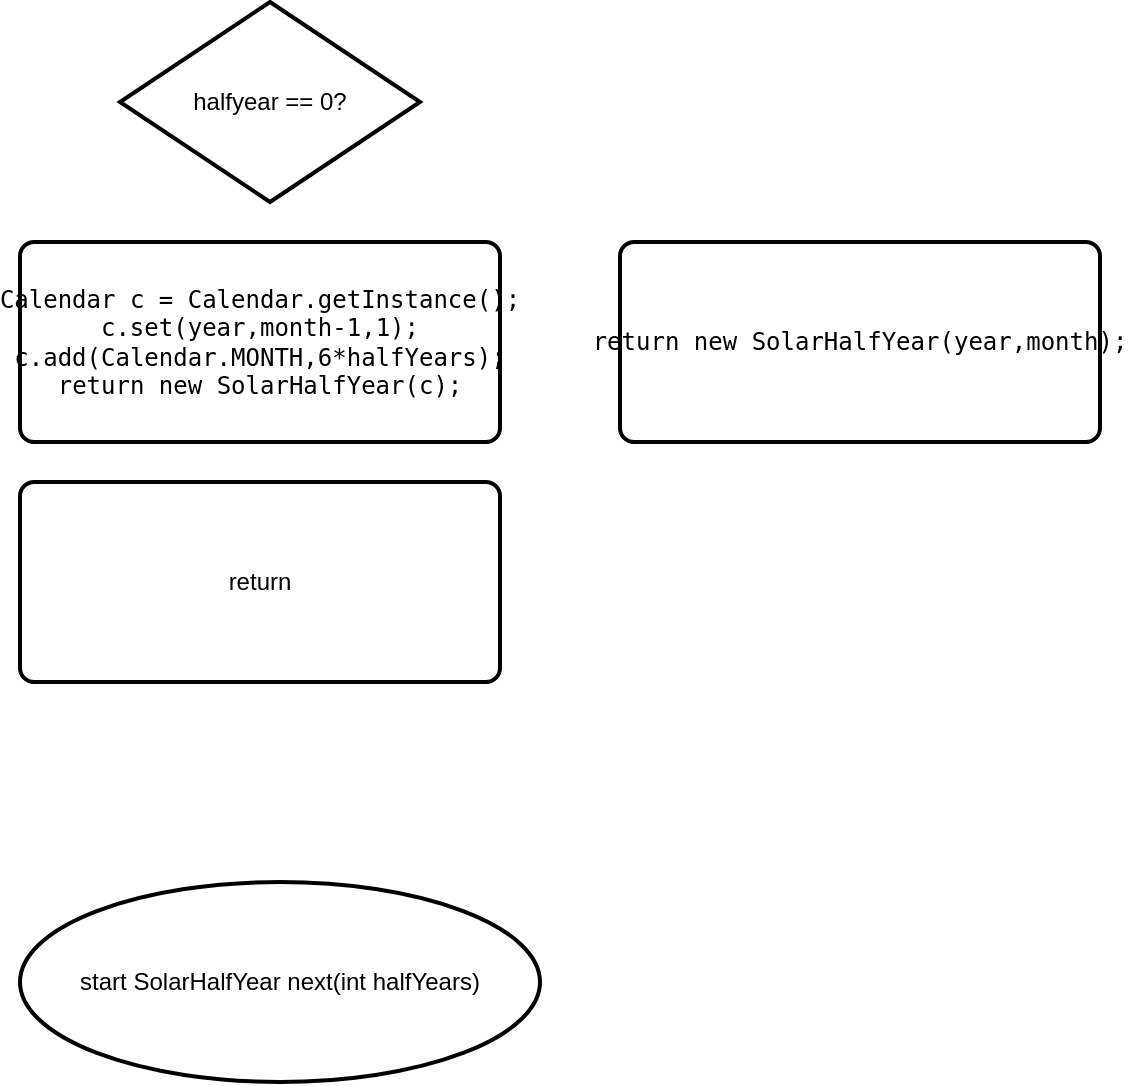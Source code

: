 <mxfile version="10.6.7" type="github"><diagram id="4AXlg6thP9l3MJOuUzFW" name="Page-1"><mxGraphModel dx="994" dy="386" grid="1" gridSize="10" guides="1" tooltips="1" connect="1" arrows="1" fold="1" page="1" pageScale="1" pageWidth="827" pageHeight="1169" math="0" shadow="0"><root><mxCell id="0"/><mxCell id="1" parent="0"/><mxCell id="mwK2hwy5h0idvgVokt7J-1" value="halfyear == 0?" style="strokeWidth=2;html=1;shape=mxgraph.flowchart.decision;whiteSpace=wrap;" vertex="1" parent="1"><mxGeometry x="130" y="10" width="150" height="100" as="geometry"/></mxCell><mxCell id="mwK2hwy5h0idvgVokt7J-2" value="&lt;pre&gt;Calendar c = Calendar.&lt;span&gt;getInstance&lt;/span&gt;();&lt;br&gt;c.set(&lt;span&gt;year&lt;/span&gt;,&lt;span&gt;month&lt;/span&gt;-&lt;span&gt;1&lt;/span&gt;,&lt;span&gt;1&lt;/span&gt;);&lt;br&gt;c.add(Calendar.&lt;span&gt;MONTH&lt;/span&gt;,&lt;span&gt;6&lt;/span&gt;*halfYears);&lt;br&gt;&lt;span&gt;return new &lt;/span&gt;SolarHalfYear(c);&lt;/pre&gt;" style="rounded=1;whiteSpace=wrap;html=1;absoluteArcSize=1;arcSize=14;strokeWidth=2;" vertex="1" parent="1"><mxGeometry x="80" y="130" width="240" height="100" as="geometry"/></mxCell><mxCell id="mwK2hwy5h0idvgVokt7J-3" value="&lt;pre&gt;&lt;span&gt;return new &lt;/span&gt;SolarHalfYear(&lt;span&gt;year&lt;/span&gt;,&lt;span&gt;month&lt;/span&gt;);&lt;/pre&gt;" style="rounded=1;whiteSpace=wrap;html=1;absoluteArcSize=1;arcSize=14;strokeWidth=2;" vertex="1" parent="1"><mxGeometry x="380" y="130" width="240" height="100" as="geometry"/></mxCell><mxCell id="mwK2hwy5h0idvgVokt7J-4" value="return" style="rounded=1;whiteSpace=wrap;html=1;absoluteArcSize=1;arcSize=14;strokeWidth=2;" vertex="1" parent="1"><mxGeometry x="80" y="250" width="240" height="100" as="geometry"/></mxCell><mxCell id="mwK2hwy5h0idvgVokt7J-6" value="start&amp;nbsp;&lt;span&gt;SolarHalfYear next(&lt;/span&gt;&lt;span&gt;int &lt;/span&gt;&lt;span&gt;halfYears)&lt;/span&gt;" style="strokeWidth=2;html=1;shape=mxgraph.flowchart.start_2;whiteSpace=wrap;" vertex="1" parent="1"><mxGeometry x="80" y="450" width="260" height="100" as="geometry"/></mxCell></root></mxGraphModel></diagram></mxfile>